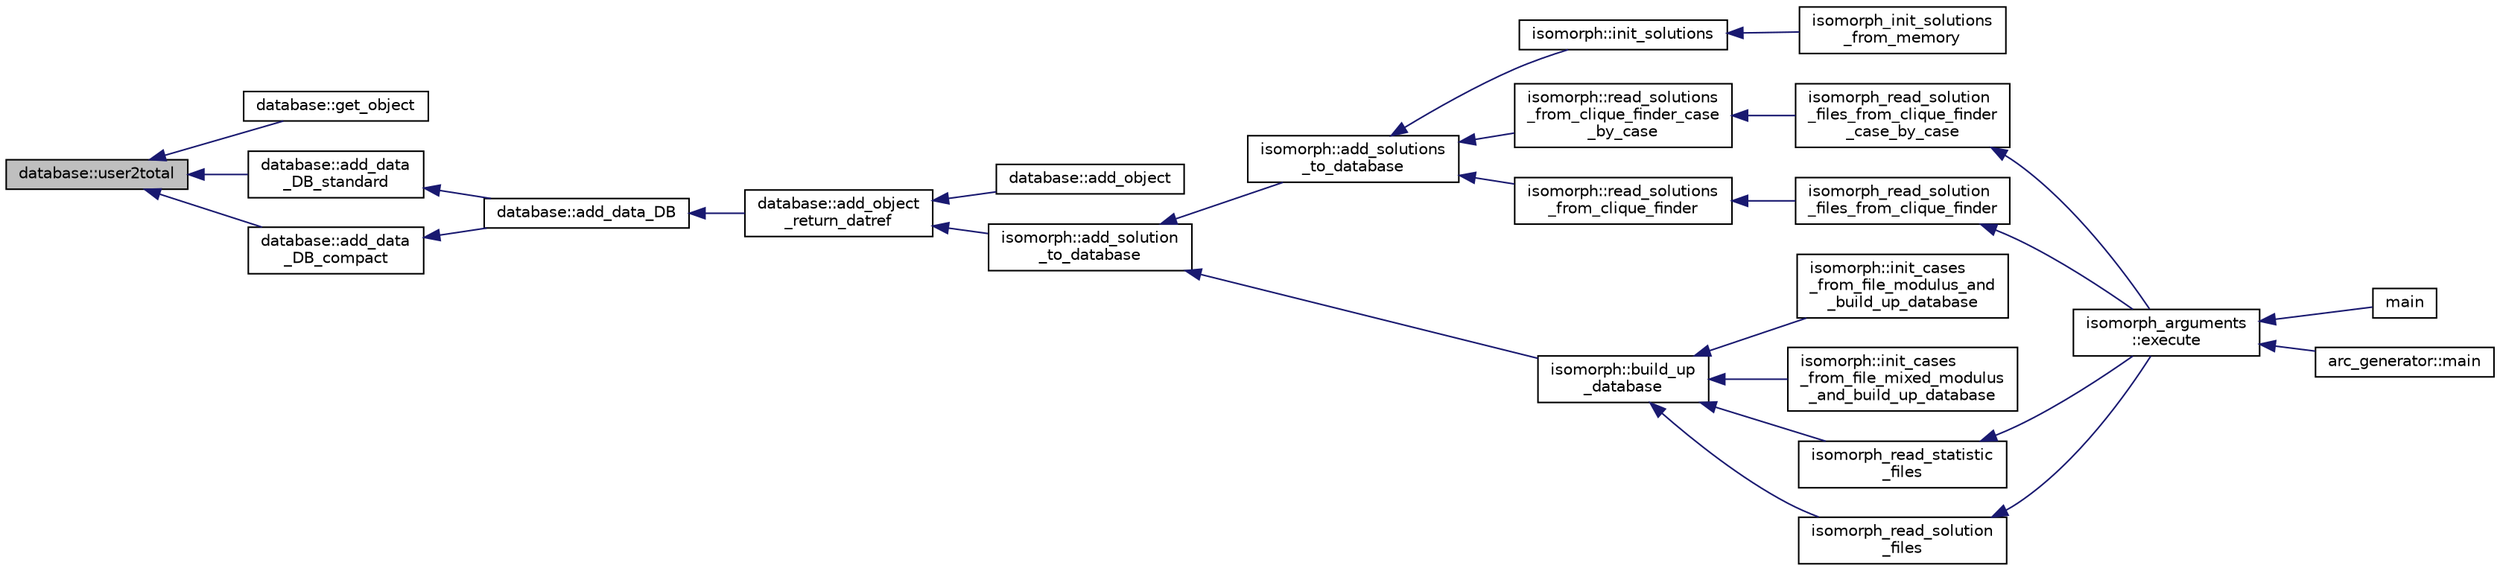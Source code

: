 digraph "database::user2total"
{
  edge [fontname="Helvetica",fontsize="10",labelfontname="Helvetica",labelfontsize="10"];
  node [fontname="Helvetica",fontsize="10",shape=record];
  rankdir="LR";
  Node3887 [label="database::user2total",height=0.2,width=0.4,color="black", fillcolor="grey75", style="filled", fontcolor="black"];
  Node3887 -> Node3888 [dir="back",color="midnightblue",fontsize="10",style="solid",fontname="Helvetica"];
  Node3888 [label="database::get_object",height=0.2,width=0.4,color="black", fillcolor="white", style="filled",URL="$db/d72/classdatabase.html#af183761e73fedbd560d9545a36060efc"];
  Node3887 -> Node3889 [dir="back",color="midnightblue",fontsize="10",style="solid",fontname="Helvetica"];
  Node3889 [label="database::add_data\l_DB_standard",height=0.2,width=0.4,color="black", fillcolor="white", style="filled",URL="$db/d72/classdatabase.html#a0f0ab218eb0f06da37f06906663db6eb"];
  Node3889 -> Node3890 [dir="back",color="midnightblue",fontsize="10",style="solid",fontname="Helvetica"];
  Node3890 [label="database::add_data_DB",height=0.2,width=0.4,color="black", fillcolor="white", style="filled",URL="$db/d72/classdatabase.html#ab1a4122dfc06c6e79343fda437c05ed5"];
  Node3890 -> Node3891 [dir="back",color="midnightblue",fontsize="10",style="solid",fontname="Helvetica"];
  Node3891 [label="database::add_object\l_return_datref",height=0.2,width=0.4,color="black", fillcolor="white", style="filled",URL="$db/d72/classdatabase.html#a6b0c2e6ebb9938c57ce826647ed1ad40"];
  Node3891 -> Node3892 [dir="back",color="midnightblue",fontsize="10",style="solid",fontname="Helvetica"];
  Node3892 [label="database::add_object",height=0.2,width=0.4,color="black", fillcolor="white", style="filled",URL="$db/d72/classdatabase.html#a880f60c1d94fff84d0db2b119361fbb6"];
  Node3891 -> Node3893 [dir="back",color="midnightblue",fontsize="10",style="solid",fontname="Helvetica"];
  Node3893 [label="isomorph::add_solution\l_to_database",height=0.2,width=0.4,color="black", fillcolor="white", style="filled",URL="$d3/d5f/classisomorph.html#a18fee606dcd59d50cee898770d01dbc8"];
  Node3893 -> Node3894 [dir="back",color="midnightblue",fontsize="10",style="solid",fontname="Helvetica"];
  Node3894 [label="isomorph::add_solutions\l_to_database",height=0.2,width=0.4,color="black", fillcolor="white", style="filled",URL="$d3/d5f/classisomorph.html#afe502608a65808a0daf63ac05c860e62"];
  Node3894 -> Node3895 [dir="back",color="midnightblue",fontsize="10",style="solid",fontname="Helvetica"];
  Node3895 [label="isomorph::init_solutions",height=0.2,width=0.4,color="black", fillcolor="white", style="filled",URL="$d3/d5f/classisomorph.html#a729746a01bd45d55565d0a11cda9e9a3"];
  Node3895 -> Node3896 [dir="back",color="midnightblue",fontsize="10",style="solid",fontname="Helvetica"];
  Node3896 [label="isomorph_init_solutions\l_from_memory",height=0.2,width=0.4,color="black", fillcolor="white", style="filled",URL="$d4/d7e/isomorph__global_8_c.html#a490bbe6199dc1e29d186b26834266e03"];
  Node3894 -> Node3897 [dir="back",color="midnightblue",fontsize="10",style="solid",fontname="Helvetica"];
  Node3897 [label="isomorph::read_solutions\l_from_clique_finder_case\l_by_case",height=0.2,width=0.4,color="black", fillcolor="white", style="filled",URL="$d3/d5f/classisomorph.html#a65bc5ec528f741a1b01cdd606dfed579"];
  Node3897 -> Node3898 [dir="back",color="midnightblue",fontsize="10",style="solid",fontname="Helvetica"];
  Node3898 [label="isomorph_read_solution\l_files_from_clique_finder\l_case_by_case",height=0.2,width=0.4,color="black", fillcolor="white", style="filled",URL="$d4/d7e/isomorph__global_8_c.html#a2a55ab4b2df6ae83f916cf01eccdf67c"];
  Node3898 -> Node3899 [dir="back",color="midnightblue",fontsize="10",style="solid",fontname="Helvetica"];
  Node3899 [label="isomorph_arguments\l::execute",height=0.2,width=0.4,color="black", fillcolor="white", style="filled",URL="$d5/de4/classisomorph__arguments.html#aa85e472d14906abdd5672dc66027583e"];
  Node3899 -> Node3900 [dir="back",color="midnightblue",fontsize="10",style="solid",fontname="Helvetica"];
  Node3900 [label="main",height=0.2,width=0.4,color="black", fillcolor="white", style="filled",URL="$d1/d5e/blt__main_8_c.html#a217dbf8b442f20279ea00b898af96f52"];
  Node3899 -> Node3901 [dir="back",color="midnightblue",fontsize="10",style="solid",fontname="Helvetica"];
  Node3901 [label="arc_generator::main",height=0.2,width=0.4,color="black", fillcolor="white", style="filled",URL="$d4/d21/classarc__generator.html#ad80140b51b165dad1fe6ab232be7829a"];
  Node3894 -> Node3902 [dir="back",color="midnightblue",fontsize="10",style="solid",fontname="Helvetica"];
  Node3902 [label="isomorph::read_solutions\l_from_clique_finder",height=0.2,width=0.4,color="black", fillcolor="white", style="filled",URL="$d3/d5f/classisomorph.html#a14c4ac27b0d97d338e14ac0d183c5c64"];
  Node3902 -> Node3903 [dir="back",color="midnightblue",fontsize="10",style="solid",fontname="Helvetica"];
  Node3903 [label="isomorph_read_solution\l_files_from_clique_finder",height=0.2,width=0.4,color="black", fillcolor="white", style="filled",URL="$d4/d7e/isomorph__global_8_c.html#ad8be067333430bfdd26c0a34549f4556"];
  Node3903 -> Node3899 [dir="back",color="midnightblue",fontsize="10",style="solid",fontname="Helvetica"];
  Node3893 -> Node3904 [dir="back",color="midnightblue",fontsize="10",style="solid",fontname="Helvetica"];
  Node3904 [label="isomorph::build_up\l_database",height=0.2,width=0.4,color="black", fillcolor="white", style="filled",URL="$d3/d5f/classisomorph.html#a40bea8f733a5855879f927fc73324384"];
  Node3904 -> Node3905 [dir="back",color="midnightblue",fontsize="10",style="solid",fontname="Helvetica"];
  Node3905 [label="isomorph::init_cases\l_from_file_modulus_and\l_build_up_database",height=0.2,width=0.4,color="black", fillcolor="white", style="filled",URL="$d3/d5f/classisomorph.html#a42c6ebeadb51263d8ae8c1bdaae3ebbd"];
  Node3904 -> Node3906 [dir="back",color="midnightblue",fontsize="10",style="solid",fontname="Helvetica"];
  Node3906 [label="isomorph::init_cases\l_from_file_mixed_modulus\l_and_build_up_database",height=0.2,width=0.4,color="black", fillcolor="white", style="filled",URL="$d3/d5f/classisomorph.html#acae208131143734575c088b5f50123f6"];
  Node3904 -> Node3907 [dir="back",color="midnightblue",fontsize="10",style="solid",fontname="Helvetica"];
  Node3907 [label="isomorph_read_statistic\l_files",height=0.2,width=0.4,color="black", fillcolor="white", style="filled",URL="$d4/d7e/isomorph__global_8_c.html#a78a6ee9d7dee4708fc721374bdebfa83"];
  Node3907 -> Node3899 [dir="back",color="midnightblue",fontsize="10",style="solid",fontname="Helvetica"];
  Node3904 -> Node3908 [dir="back",color="midnightblue",fontsize="10",style="solid",fontname="Helvetica"];
  Node3908 [label="isomorph_read_solution\l_files",height=0.2,width=0.4,color="black", fillcolor="white", style="filled",URL="$d4/d7e/isomorph__global_8_c.html#a697da824ab34db5c830530fb3c97df24"];
  Node3908 -> Node3899 [dir="back",color="midnightblue",fontsize="10",style="solid",fontname="Helvetica"];
  Node3887 -> Node3909 [dir="back",color="midnightblue",fontsize="10",style="solid",fontname="Helvetica"];
  Node3909 [label="database::add_data\l_DB_compact",height=0.2,width=0.4,color="black", fillcolor="white", style="filled",URL="$db/d72/classdatabase.html#a31e32de1b8d81c97549b8c74ea678904"];
  Node3909 -> Node3890 [dir="back",color="midnightblue",fontsize="10",style="solid",fontname="Helvetica"];
}

